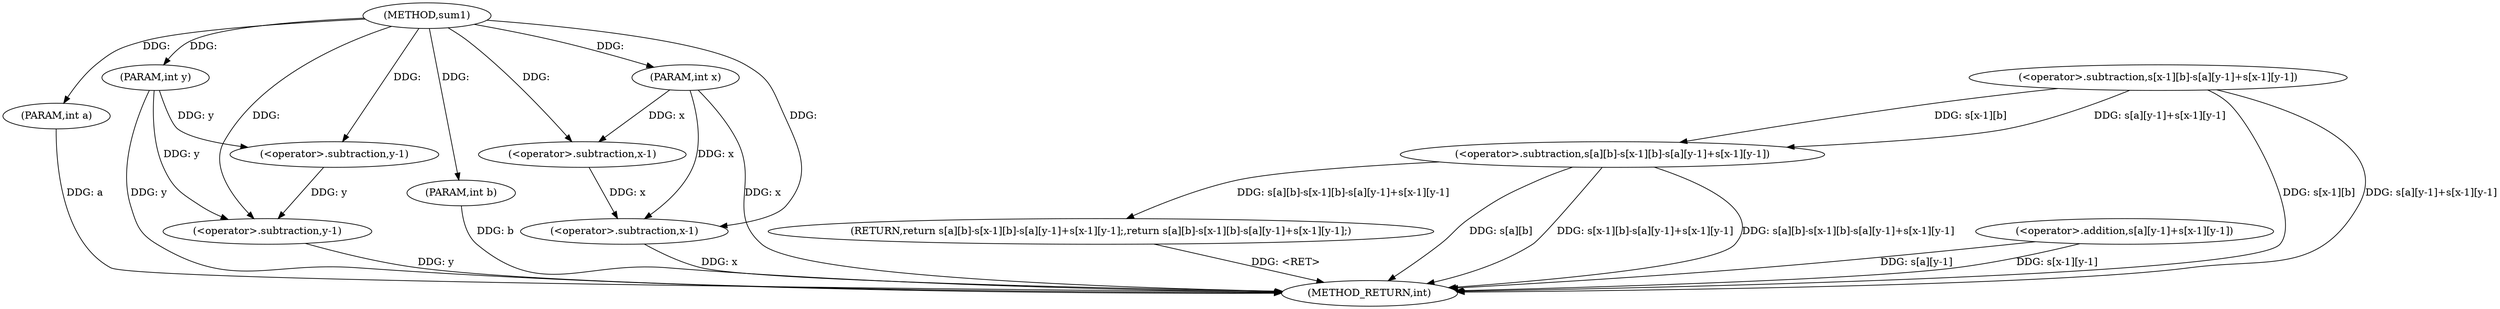 digraph "sum1" {  
"1000101" [label = "(METHOD,sum1)" ]
"1000139" [label = "(METHOD_RETURN,int)" ]
"1000102" [label = "(PARAM,int x)" ]
"1000103" [label = "(PARAM,int y)" ]
"1000104" [label = "(PARAM,int a)" ]
"1000105" [label = "(PARAM,int b)" ]
"1000107" [label = "(RETURN,return s[a][b]-s[x-1][b]-s[a][y-1]+s[x-1][y-1];,return s[a][b]-s[x-1][b]-s[a][y-1]+s[x-1][y-1];)" ]
"1000108" [label = "(<operator>.subtraction,s[a][b]-s[x-1][b]-s[a][y-1]+s[x-1][y-1])" ]
"1000114" [label = "(<operator>.subtraction,s[x-1][b]-s[a][y-1]+s[x-1][y-1])" ]
"1000122" [label = "(<operator>.addition,s[a][y-1]+s[x-1][y-1])" ]
"1000118" [label = "(<operator>.subtraction,x-1)" ]
"1000127" [label = "(<operator>.subtraction,y-1)" ]
"1000136" [label = "(<operator>.subtraction,y-1)" ]
"1000133" [label = "(<operator>.subtraction,x-1)" ]
  "1000102" -> "1000139"  [ label = "DDG: x"] 
  "1000103" -> "1000139"  [ label = "DDG: y"] 
  "1000104" -> "1000139"  [ label = "DDG: a"] 
  "1000105" -> "1000139"  [ label = "DDG: b"] 
  "1000108" -> "1000139"  [ label = "DDG: s[a][b]"] 
  "1000114" -> "1000139"  [ label = "DDG: s[x-1][b]"] 
  "1000122" -> "1000139"  [ label = "DDG: s[a][y-1]"] 
  "1000133" -> "1000139"  [ label = "DDG: x"] 
  "1000136" -> "1000139"  [ label = "DDG: y"] 
  "1000122" -> "1000139"  [ label = "DDG: s[x-1][y-1]"] 
  "1000114" -> "1000139"  [ label = "DDG: s[a][y-1]+s[x-1][y-1]"] 
  "1000108" -> "1000139"  [ label = "DDG: s[x-1][b]-s[a][y-1]+s[x-1][y-1]"] 
  "1000108" -> "1000139"  [ label = "DDG: s[a][b]-s[x-1][b]-s[a][y-1]+s[x-1][y-1]"] 
  "1000107" -> "1000139"  [ label = "DDG: <RET>"] 
  "1000101" -> "1000102"  [ label = "DDG: "] 
  "1000101" -> "1000103"  [ label = "DDG: "] 
  "1000101" -> "1000104"  [ label = "DDG: "] 
  "1000101" -> "1000105"  [ label = "DDG: "] 
  "1000108" -> "1000107"  [ label = "DDG: s[a][b]-s[x-1][b]-s[a][y-1]+s[x-1][y-1]"] 
  "1000114" -> "1000108"  [ label = "DDG: s[x-1][b]"] 
  "1000114" -> "1000108"  [ label = "DDG: s[a][y-1]+s[x-1][y-1]"] 
  "1000102" -> "1000118"  [ label = "DDG: x"] 
  "1000101" -> "1000118"  [ label = "DDG: "] 
  "1000103" -> "1000127"  [ label = "DDG: y"] 
  "1000101" -> "1000127"  [ label = "DDG: "] 
  "1000127" -> "1000136"  [ label = "DDG: y"] 
  "1000103" -> "1000136"  [ label = "DDG: y"] 
  "1000101" -> "1000136"  [ label = "DDG: "] 
  "1000118" -> "1000133"  [ label = "DDG: x"] 
  "1000102" -> "1000133"  [ label = "DDG: x"] 
  "1000101" -> "1000133"  [ label = "DDG: "] 
}
